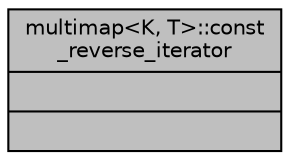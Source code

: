 digraph "multimap&lt;K, T&gt;::const_reverse_iterator"
{
 // INTERACTIVE_SVG=YES
  bgcolor="transparent";
  edge [fontname="Helvetica",fontsize="10",labelfontname="Helvetica",labelfontsize="10"];
  node [fontname="Helvetica",fontsize="10",shape=record];
  Node1 [label="{multimap\<K, T\>::const\l_reverse_iterator\n||}",height=0.2,width=0.4,color="black", fillcolor="grey75", style="filled", fontcolor="black"];
}
